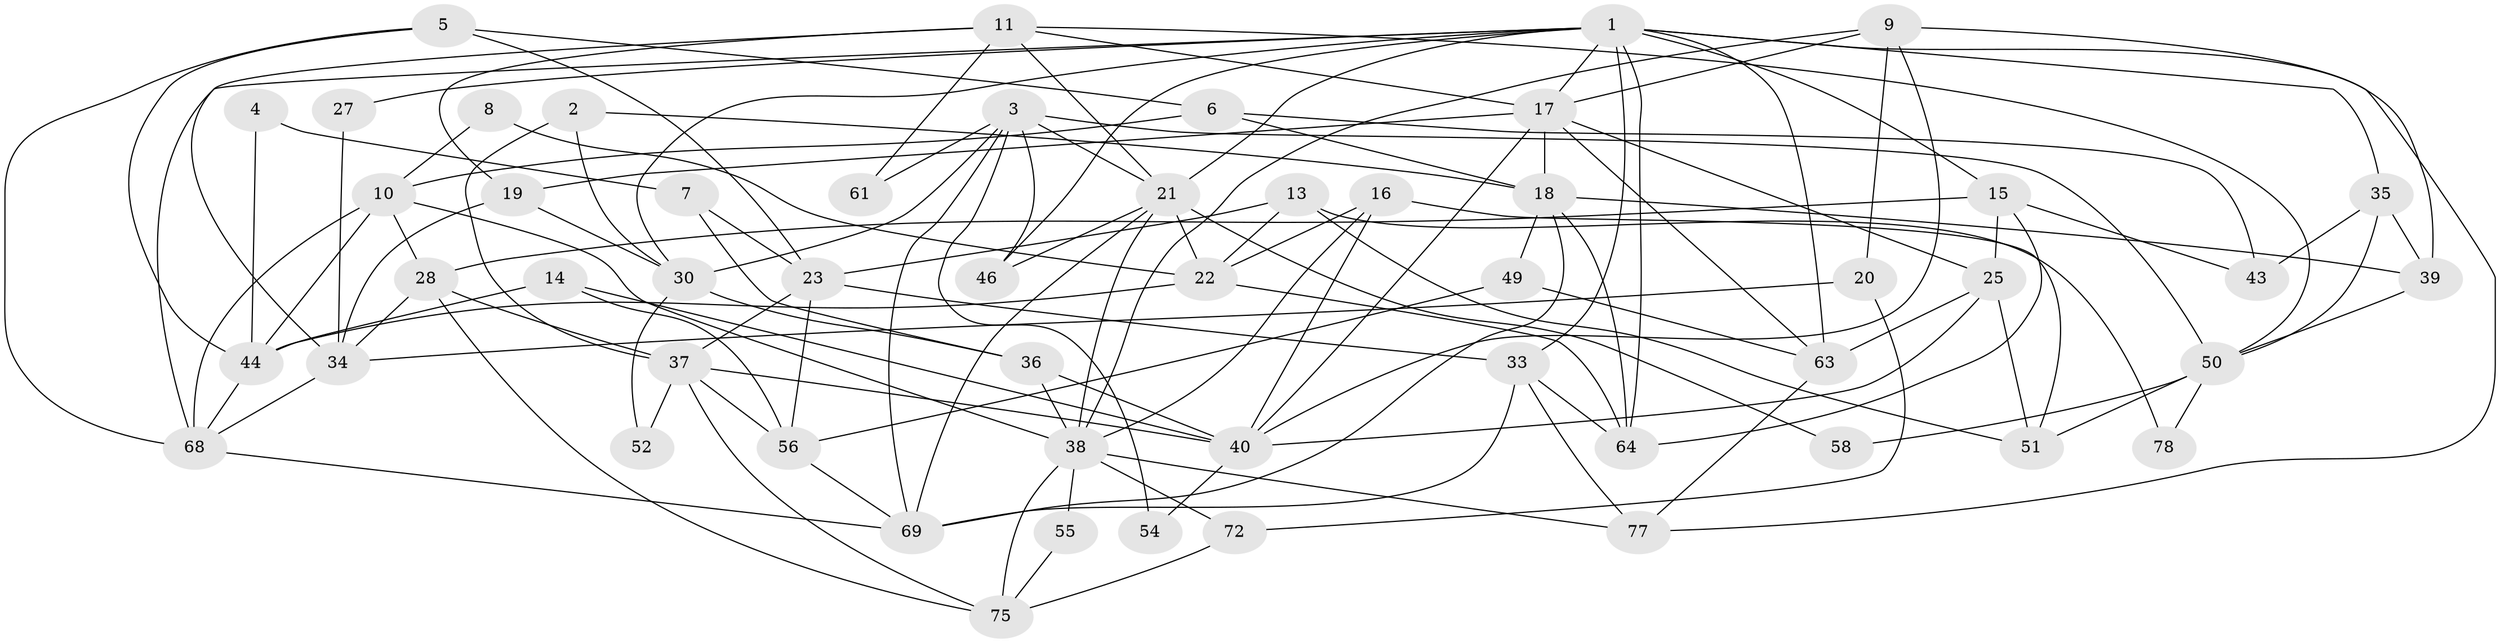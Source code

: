 // original degree distribution, {5: 0.21794871794871795, 3: 0.21794871794871795, 2: 0.16666666666666666, 4: 0.2692307692307692, 7: 0.038461538461538464, 9: 0.01282051282051282, 6: 0.07692307692307693}
// Generated by graph-tools (version 1.1) at 2025/11/02/27/25 16:11:20]
// undirected, 54 vertices, 127 edges
graph export_dot {
graph [start="1"]
  node [color=gray90,style=filled];
  1 [super="+24"];
  2;
  3 [super="+12"];
  4;
  5;
  6;
  7;
  8;
  9 [super="+29"];
  10 [super="+47"];
  11 [super="+65"];
  13 [super="+42"];
  14;
  15 [super="+41"];
  16;
  17 [super="+32"];
  18 [super="+62"];
  19 [super="+53"];
  20;
  21 [super="+31"];
  22 [super="+57"];
  23 [super="+26"];
  25;
  27;
  28;
  30 [super="+60"];
  33;
  34 [super="+45"];
  35;
  36;
  37;
  38 [super="+76"];
  39 [super="+73"];
  40 [super="+48"];
  43;
  44 [super="+67"];
  46;
  49;
  50 [super="+59"];
  51;
  52;
  54;
  55;
  56 [super="+70"];
  58;
  61;
  63 [super="+71"];
  64 [super="+66"];
  68;
  69 [super="+74"];
  72;
  75;
  77;
  78;
  1 -- 68;
  1 -- 21;
  1 -- 77;
  1 -- 64;
  1 -- 33;
  1 -- 35;
  1 -- 46;
  1 -- 17;
  1 -- 27;
  1 -- 63;
  1 -- 30;
  1 -- 15;
  2 -- 18;
  2 -- 37;
  2 -- 30;
  3 -- 46;
  3 -- 50;
  3 -- 69;
  3 -- 61;
  3 -- 54;
  3 -- 30;
  3 -- 21;
  4 -- 7;
  4 -- 44;
  5 -- 23;
  5 -- 6;
  5 -- 44;
  5 -- 68;
  6 -- 43;
  6 -- 10;
  6 -- 18;
  7 -- 36;
  7 -- 23;
  8 -- 10;
  8 -- 22;
  9 -- 17;
  9 -- 20;
  9 -- 40;
  9 -- 38;
  9 -- 39;
  10 -- 38;
  10 -- 68;
  10 -- 28;
  10 -- 44;
  11 -- 34;
  11 -- 61;
  11 -- 50;
  11 -- 17;
  11 -- 21;
  11 -- 19;
  13 -- 23;
  13 -- 78;
  13 -- 51;
  13 -- 22;
  14 -- 44;
  14 -- 56;
  14 -- 40;
  15 -- 64;
  15 -- 25;
  15 -- 43;
  15 -- 28;
  16 -- 38;
  16 -- 51;
  16 -- 22;
  16 -- 40;
  17 -- 18;
  17 -- 19 [weight=2];
  17 -- 63;
  17 -- 40;
  17 -- 25;
  18 -- 39;
  18 -- 64;
  18 -- 49;
  18 -- 69;
  19 -- 34;
  19 -- 30;
  20 -- 72;
  20 -- 34;
  21 -- 38;
  21 -- 46;
  21 -- 22;
  21 -- 58;
  21 -- 69;
  22 -- 64;
  22 -- 44;
  23 -- 33;
  23 -- 37;
  23 -- 56;
  25 -- 51;
  25 -- 63 [weight=2];
  25 -- 40;
  27 -- 34;
  28 -- 75;
  28 -- 34;
  28 -- 37;
  30 -- 36;
  30 -- 52;
  33 -- 69;
  33 -- 64;
  33 -- 77;
  34 -- 68;
  35 -- 39;
  35 -- 43;
  35 -- 50;
  36 -- 40;
  36 -- 38;
  37 -- 52;
  37 -- 75;
  37 -- 40;
  37 -- 56;
  38 -- 77;
  38 -- 75;
  38 -- 55;
  38 -- 72;
  39 -- 50;
  40 -- 54;
  44 -- 68;
  49 -- 56;
  49 -- 63;
  50 -- 51;
  50 -- 58;
  50 -- 78;
  55 -- 75;
  56 -- 69;
  63 -- 77;
  68 -- 69;
  72 -- 75;
}
